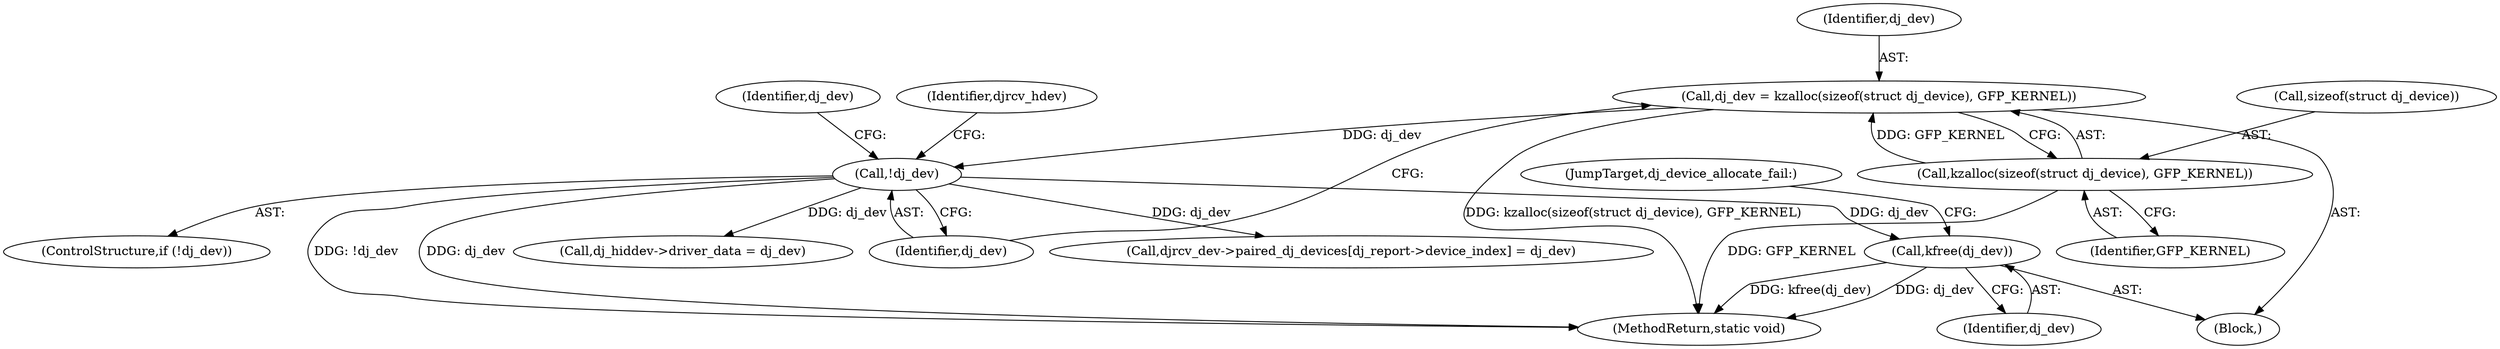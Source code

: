 digraph "0_linux_ad3e14d7c5268c2e24477c6ef54bbdf88add5d36_0@API" {
"1000344" [label="(Call,kfree(dj_dev))"];
"1000269" [label="(Call,!dj_dev)"];
"1000262" [label="(Call,dj_dev = kzalloc(sizeof(struct dj_device), GFP_KERNEL))"];
"1000264" [label="(Call,kzalloc(sizeof(struct dj_device), GFP_KERNEL))"];
"1000344" [label="(Call,kfree(dj_dev))"];
"1000307" [label="(Call,dj_hiddev->driver_data = dj_dev)"];
"1000264" [label="(Call,kzalloc(sizeof(struct dj_device), GFP_KERNEL))"];
"1000270" [label="(Identifier,dj_dev)"];
"1000275" [label="(Identifier,djrcv_hdev)"];
"1000265" [label="(Call,sizeof(struct dj_device))"];
"1000263" [label="(Identifier,dj_dev)"];
"1000312" [label="(Call,djrcv_dev->paired_dj_devices[dj_report->device_index] = dj_dev)"];
"1000269" [label="(Call,!dj_dev)"];
"1000346" [label="(JumpTarget,dj_device_allocate_fail:)"];
"1000268" [label="(ControlStructure,if (!dj_dev))"];
"1000262" [label="(Call,dj_dev = kzalloc(sizeof(struct dj_device), GFP_KERNEL))"];
"1000267" [label="(Identifier,GFP_KERNEL)"];
"1000106" [label="(Block,)"];
"1000349" [label="(MethodReturn,static void)"];
"1000282" [label="(Identifier,dj_dev)"];
"1000345" [label="(Identifier,dj_dev)"];
"1000344" -> "1000106"  [label="AST: "];
"1000344" -> "1000345"  [label="CFG: "];
"1000345" -> "1000344"  [label="AST: "];
"1000346" -> "1000344"  [label="CFG: "];
"1000344" -> "1000349"  [label="DDG: kfree(dj_dev)"];
"1000344" -> "1000349"  [label="DDG: dj_dev"];
"1000269" -> "1000344"  [label="DDG: dj_dev"];
"1000269" -> "1000268"  [label="AST: "];
"1000269" -> "1000270"  [label="CFG: "];
"1000270" -> "1000269"  [label="AST: "];
"1000275" -> "1000269"  [label="CFG: "];
"1000282" -> "1000269"  [label="CFG: "];
"1000269" -> "1000349"  [label="DDG: !dj_dev"];
"1000269" -> "1000349"  [label="DDG: dj_dev"];
"1000262" -> "1000269"  [label="DDG: dj_dev"];
"1000269" -> "1000307"  [label="DDG: dj_dev"];
"1000269" -> "1000312"  [label="DDG: dj_dev"];
"1000262" -> "1000106"  [label="AST: "];
"1000262" -> "1000264"  [label="CFG: "];
"1000263" -> "1000262"  [label="AST: "];
"1000264" -> "1000262"  [label="AST: "];
"1000270" -> "1000262"  [label="CFG: "];
"1000262" -> "1000349"  [label="DDG: kzalloc(sizeof(struct dj_device), GFP_KERNEL)"];
"1000264" -> "1000262"  [label="DDG: GFP_KERNEL"];
"1000264" -> "1000267"  [label="CFG: "];
"1000265" -> "1000264"  [label="AST: "];
"1000267" -> "1000264"  [label="AST: "];
"1000264" -> "1000349"  [label="DDG: GFP_KERNEL"];
}
